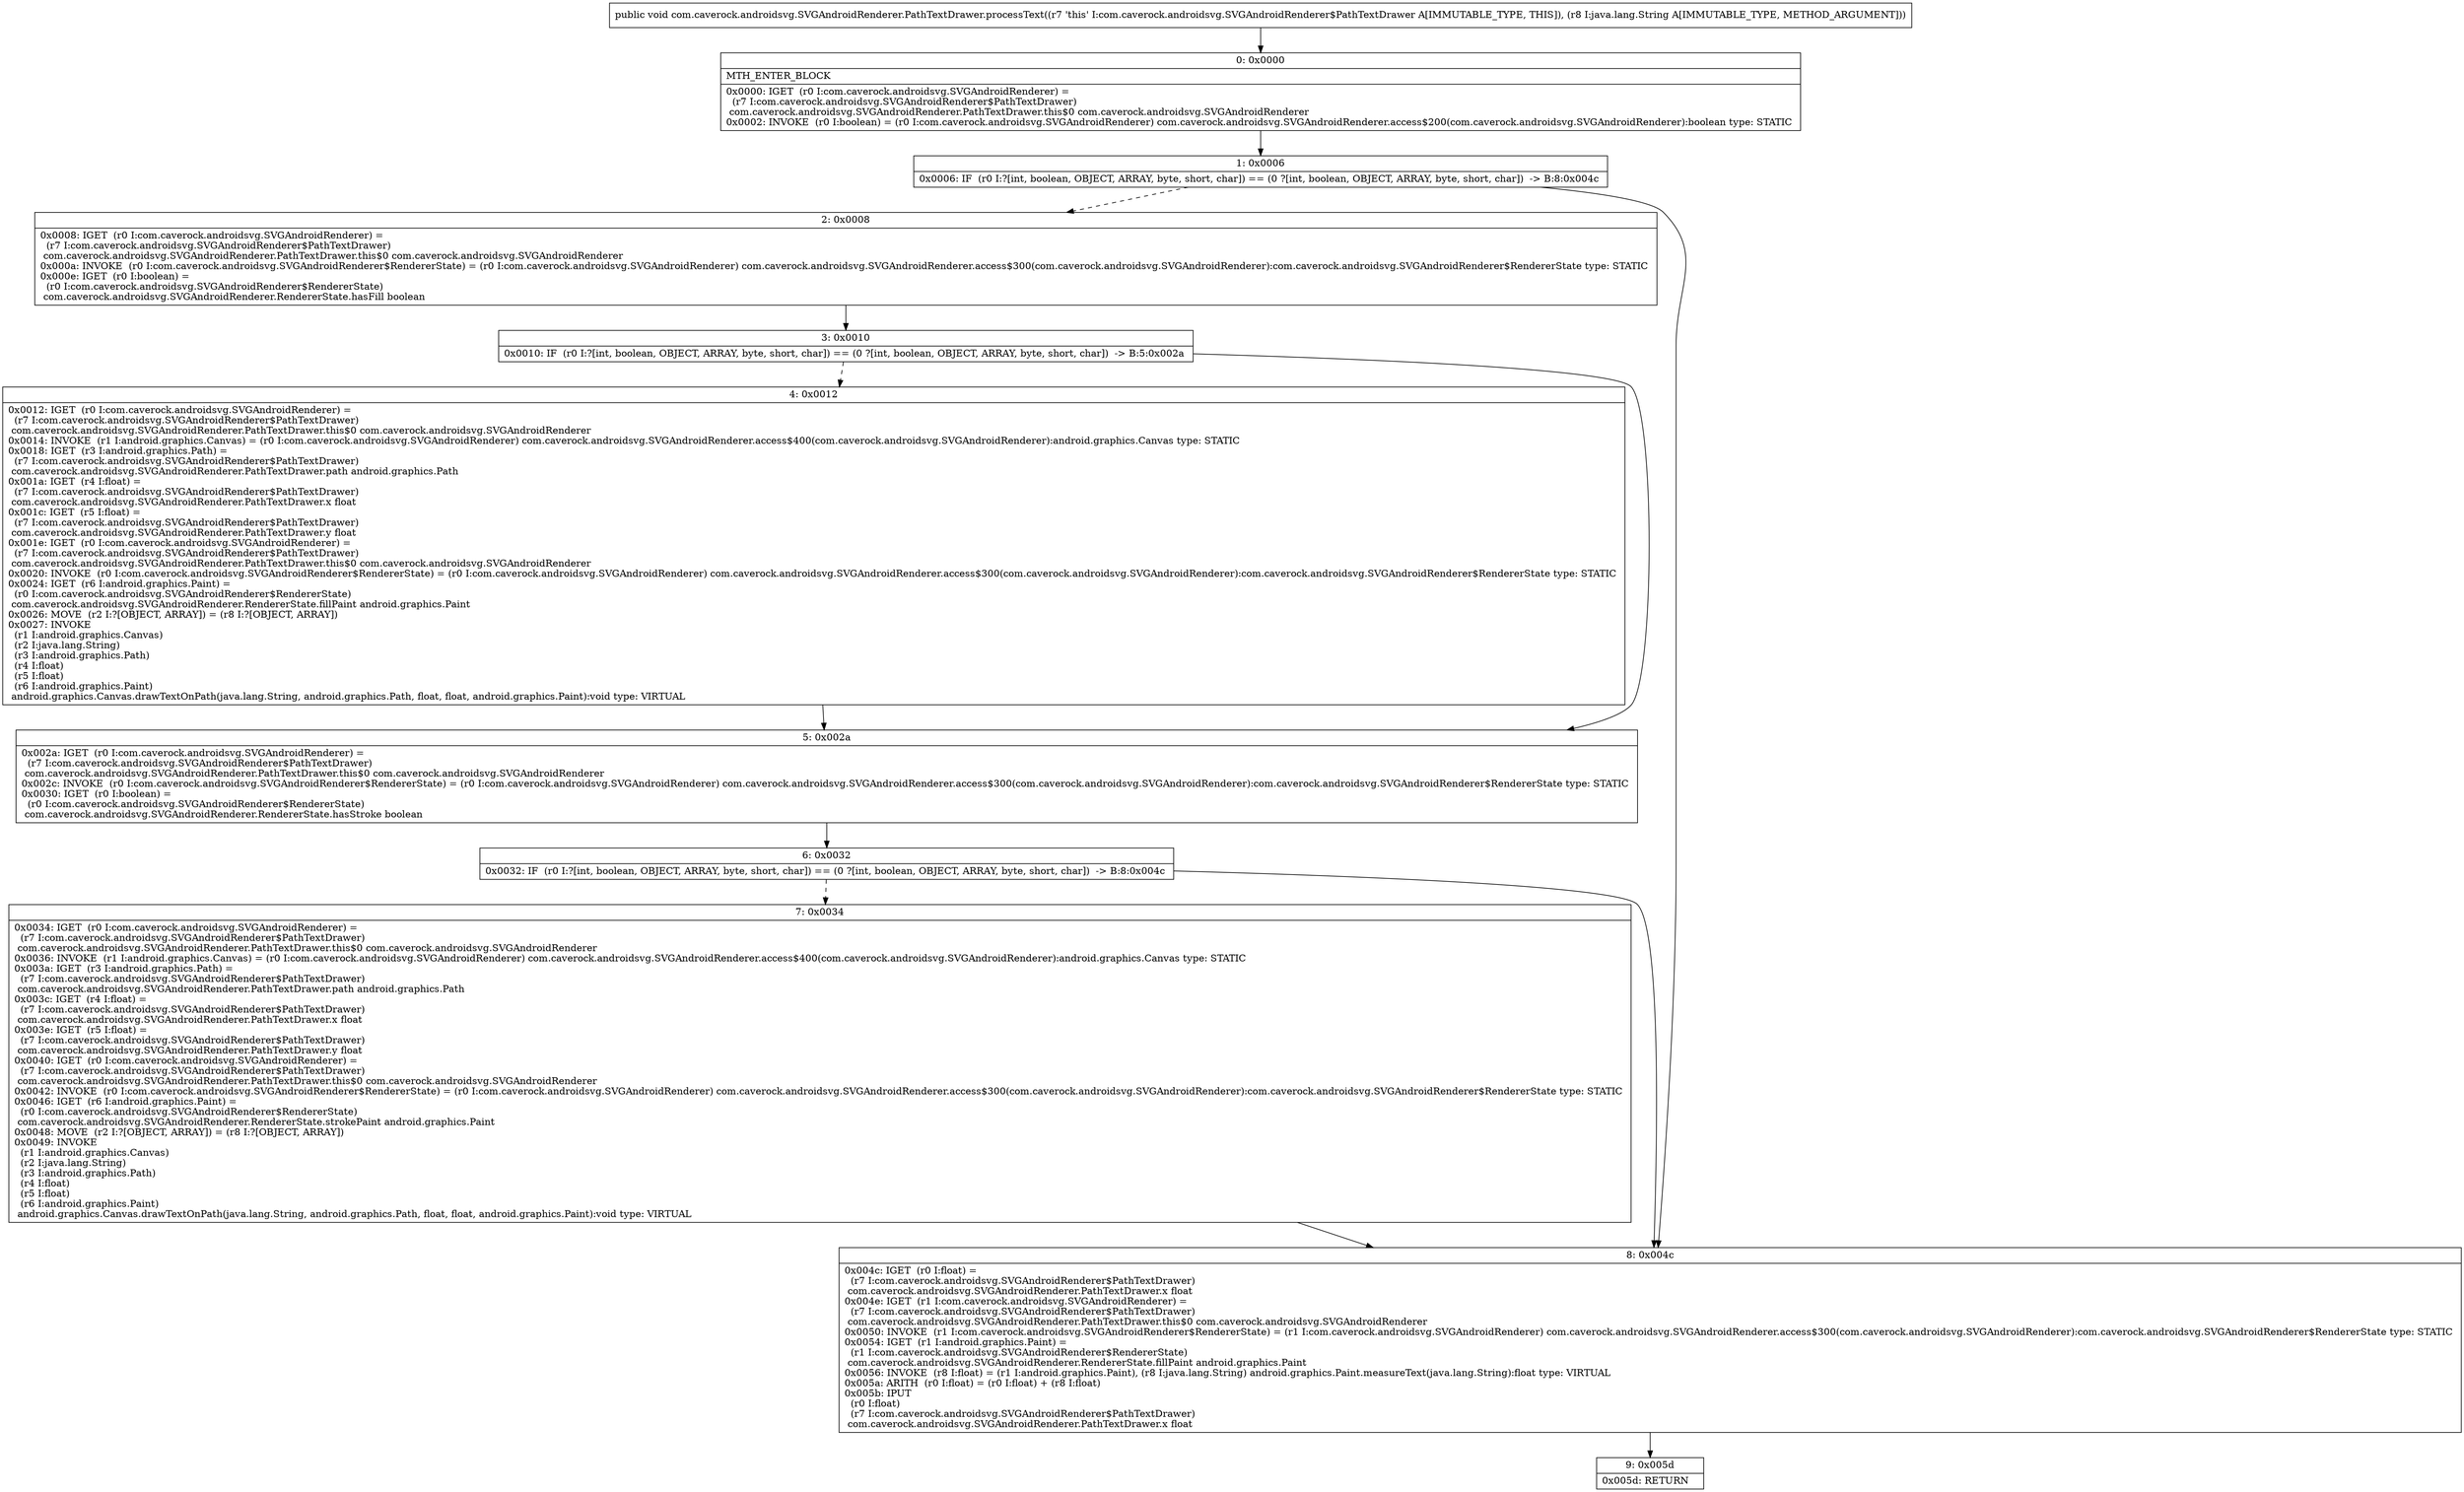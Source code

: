 digraph "CFG forcom.caverock.androidsvg.SVGAndroidRenderer.PathTextDrawer.processText(Ljava\/lang\/String;)V" {
Node_0 [shape=record,label="{0\:\ 0x0000|MTH_ENTER_BLOCK\l|0x0000: IGET  (r0 I:com.caverock.androidsvg.SVGAndroidRenderer) = \l  (r7 I:com.caverock.androidsvg.SVGAndroidRenderer$PathTextDrawer)\l com.caverock.androidsvg.SVGAndroidRenderer.PathTextDrawer.this$0 com.caverock.androidsvg.SVGAndroidRenderer \l0x0002: INVOKE  (r0 I:boolean) = (r0 I:com.caverock.androidsvg.SVGAndroidRenderer) com.caverock.androidsvg.SVGAndroidRenderer.access$200(com.caverock.androidsvg.SVGAndroidRenderer):boolean type: STATIC \l}"];
Node_1 [shape=record,label="{1\:\ 0x0006|0x0006: IF  (r0 I:?[int, boolean, OBJECT, ARRAY, byte, short, char]) == (0 ?[int, boolean, OBJECT, ARRAY, byte, short, char])  \-\> B:8:0x004c \l}"];
Node_2 [shape=record,label="{2\:\ 0x0008|0x0008: IGET  (r0 I:com.caverock.androidsvg.SVGAndroidRenderer) = \l  (r7 I:com.caverock.androidsvg.SVGAndroidRenderer$PathTextDrawer)\l com.caverock.androidsvg.SVGAndroidRenderer.PathTextDrawer.this$0 com.caverock.androidsvg.SVGAndroidRenderer \l0x000a: INVOKE  (r0 I:com.caverock.androidsvg.SVGAndroidRenderer$RendererState) = (r0 I:com.caverock.androidsvg.SVGAndroidRenderer) com.caverock.androidsvg.SVGAndroidRenderer.access$300(com.caverock.androidsvg.SVGAndroidRenderer):com.caverock.androidsvg.SVGAndroidRenderer$RendererState type: STATIC \l0x000e: IGET  (r0 I:boolean) = \l  (r0 I:com.caverock.androidsvg.SVGAndroidRenderer$RendererState)\l com.caverock.androidsvg.SVGAndroidRenderer.RendererState.hasFill boolean \l}"];
Node_3 [shape=record,label="{3\:\ 0x0010|0x0010: IF  (r0 I:?[int, boolean, OBJECT, ARRAY, byte, short, char]) == (0 ?[int, boolean, OBJECT, ARRAY, byte, short, char])  \-\> B:5:0x002a \l}"];
Node_4 [shape=record,label="{4\:\ 0x0012|0x0012: IGET  (r0 I:com.caverock.androidsvg.SVGAndroidRenderer) = \l  (r7 I:com.caverock.androidsvg.SVGAndroidRenderer$PathTextDrawer)\l com.caverock.androidsvg.SVGAndroidRenderer.PathTextDrawer.this$0 com.caverock.androidsvg.SVGAndroidRenderer \l0x0014: INVOKE  (r1 I:android.graphics.Canvas) = (r0 I:com.caverock.androidsvg.SVGAndroidRenderer) com.caverock.androidsvg.SVGAndroidRenderer.access$400(com.caverock.androidsvg.SVGAndroidRenderer):android.graphics.Canvas type: STATIC \l0x0018: IGET  (r3 I:android.graphics.Path) = \l  (r7 I:com.caverock.androidsvg.SVGAndroidRenderer$PathTextDrawer)\l com.caverock.androidsvg.SVGAndroidRenderer.PathTextDrawer.path android.graphics.Path \l0x001a: IGET  (r4 I:float) = \l  (r7 I:com.caverock.androidsvg.SVGAndroidRenderer$PathTextDrawer)\l com.caverock.androidsvg.SVGAndroidRenderer.PathTextDrawer.x float \l0x001c: IGET  (r5 I:float) = \l  (r7 I:com.caverock.androidsvg.SVGAndroidRenderer$PathTextDrawer)\l com.caverock.androidsvg.SVGAndroidRenderer.PathTextDrawer.y float \l0x001e: IGET  (r0 I:com.caverock.androidsvg.SVGAndroidRenderer) = \l  (r7 I:com.caverock.androidsvg.SVGAndroidRenderer$PathTextDrawer)\l com.caverock.androidsvg.SVGAndroidRenderer.PathTextDrawer.this$0 com.caverock.androidsvg.SVGAndroidRenderer \l0x0020: INVOKE  (r0 I:com.caverock.androidsvg.SVGAndroidRenderer$RendererState) = (r0 I:com.caverock.androidsvg.SVGAndroidRenderer) com.caverock.androidsvg.SVGAndroidRenderer.access$300(com.caverock.androidsvg.SVGAndroidRenderer):com.caverock.androidsvg.SVGAndroidRenderer$RendererState type: STATIC \l0x0024: IGET  (r6 I:android.graphics.Paint) = \l  (r0 I:com.caverock.androidsvg.SVGAndroidRenderer$RendererState)\l com.caverock.androidsvg.SVGAndroidRenderer.RendererState.fillPaint android.graphics.Paint \l0x0026: MOVE  (r2 I:?[OBJECT, ARRAY]) = (r8 I:?[OBJECT, ARRAY]) \l0x0027: INVOKE  \l  (r1 I:android.graphics.Canvas)\l  (r2 I:java.lang.String)\l  (r3 I:android.graphics.Path)\l  (r4 I:float)\l  (r5 I:float)\l  (r6 I:android.graphics.Paint)\l android.graphics.Canvas.drawTextOnPath(java.lang.String, android.graphics.Path, float, float, android.graphics.Paint):void type: VIRTUAL \l}"];
Node_5 [shape=record,label="{5\:\ 0x002a|0x002a: IGET  (r0 I:com.caverock.androidsvg.SVGAndroidRenderer) = \l  (r7 I:com.caverock.androidsvg.SVGAndroidRenderer$PathTextDrawer)\l com.caverock.androidsvg.SVGAndroidRenderer.PathTextDrawer.this$0 com.caverock.androidsvg.SVGAndroidRenderer \l0x002c: INVOKE  (r0 I:com.caverock.androidsvg.SVGAndroidRenderer$RendererState) = (r0 I:com.caverock.androidsvg.SVGAndroidRenderer) com.caverock.androidsvg.SVGAndroidRenderer.access$300(com.caverock.androidsvg.SVGAndroidRenderer):com.caverock.androidsvg.SVGAndroidRenderer$RendererState type: STATIC \l0x0030: IGET  (r0 I:boolean) = \l  (r0 I:com.caverock.androidsvg.SVGAndroidRenderer$RendererState)\l com.caverock.androidsvg.SVGAndroidRenderer.RendererState.hasStroke boolean \l}"];
Node_6 [shape=record,label="{6\:\ 0x0032|0x0032: IF  (r0 I:?[int, boolean, OBJECT, ARRAY, byte, short, char]) == (0 ?[int, boolean, OBJECT, ARRAY, byte, short, char])  \-\> B:8:0x004c \l}"];
Node_7 [shape=record,label="{7\:\ 0x0034|0x0034: IGET  (r0 I:com.caverock.androidsvg.SVGAndroidRenderer) = \l  (r7 I:com.caverock.androidsvg.SVGAndroidRenderer$PathTextDrawer)\l com.caverock.androidsvg.SVGAndroidRenderer.PathTextDrawer.this$0 com.caverock.androidsvg.SVGAndroidRenderer \l0x0036: INVOKE  (r1 I:android.graphics.Canvas) = (r0 I:com.caverock.androidsvg.SVGAndroidRenderer) com.caverock.androidsvg.SVGAndroidRenderer.access$400(com.caverock.androidsvg.SVGAndroidRenderer):android.graphics.Canvas type: STATIC \l0x003a: IGET  (r3 I:android.graphics.Path) = \l  (r7 I:com.caverock.androidsvg.SVGAndroidRenderer$PathTextDrawer)\l com.caverock.androidsvg.SVGAndroidRenderer.PathTextDrawer.path android.graphics.Path \l0x003c: IGET  (r4 I:float) = \l  (r7 I:com.caverock.androidsvg.SVGAndroidRenderer$PathTextDrawer)\l com.caverock.androidsvg.SVGAndroidRenderer.PathTextDrawer.x float \l0x003e: IGET  (r5 I:float) = \l  (r7 I:com.caverock.androidsvg.SVGAndroidRenderer$PathTextDrawer)\l com.caverock.androidsvg.SVGAndroidRenderer.PathTextDrawer.y float \l0x0040: IGET  (r0 I:com.caverock.androidsvg.SVGAndroidRenderer) = \l  (r7 I:com.caverock.androidsvg.SVGAndroidRenderer$PathTextDrawer)\l com.caverock.androidsvg.SVGAndroidRenderer.PathTextDrawer.this$0 com.caverock.androidsvg.SVGAndroidRenderer \l0x0042: INVOKE  (r0 I:com.caverock.androidsvg.SVGAndroidRenderer$RendererState) = (r0 I:com.caverock.androidsvg.SVGAndroidRenderer) com.caverock.androidsvg.SVGAndroidRenderer.access$300(com.caverock.androidsvg.SVGAndroidRenderer):com.caverock.androidsvg.SVGAndroidRenderer$RendererState type: STATIC \l0x0046: IGET  (r6 I:android.graphics.Paint) = \l  (r0 I:com.caverock.androidsvg.SVGAndroidRenderer$RendererState)\l com.caverock.androidsvg.SVGAndroidRenderer.RendererState.strokePaint android.graphics.Paint \l0x0048: MOVE  (r2 I:?[OBJECT, ARRAY]) = (r8 I:?[OBJECT, ARRAY]) \l0x0049: INVOKE  \l  (r1 I:android.graphics.Canvas)\l  (r2 I:java.lang.String)\l  (r3 I:android.graphics.Path)\l  (r4 I:float)\l  (r5 I:float)\l  (r6 I:android.graphics.Paint)\l android.graphics.Canvas.drawTextOnPath(java.lang.String, android.graphics.Path, float, float, android.graphics.Paint):void type: VIRTUAL \l}"];
Node_8 [shape=record,label="{8\:\ 0x004c|0x004c: IGET  (r0 I:float) = \l  (r7 I:com.caverock.androidsvg.SVGAndroidRenderer$PathTextDrawer)\l com.caverock.androidsvg.SVGAndroidRenderer.PathTextDrawer.x float \l0x004e: IGET  (r1 I:com.caverock.androidsvg.SVGAndroidRenderer) = \l  (r7 I:com.caverock.androidsvg.SVGAndroidRenderer$PathTextDrawer)\l com.caverock.androidsvg.SVGAndroidRenderer.PathTextDrawer.this$0 com.caverock.androidsvg.SVGAndroidRenderer \l0x0050: INVOKE  (r1 I:com.caverock.androidsvg.SVGAndroidRenderer$RendererState) = (r1 I:com.caverock.androidsvg.SVGAndroidRenderer) com.caverock.androidsvg.SVGAndroidRenderer.access$300(com.caverock.androidsvg.SVGAndroidRenderer):com.caverock.androidsvg.SVGAndroidRenderer$RendererState type: STATIC \l0x0054: IGET  (r1 I:android.graphics.Paint) = \l  (r1 I:com.caverock.androidsvg.SVGAndroidRenderer$RendererState)\l com.caverock.androidsvg.SVGAndroidRenderer.RendererState.fillPaint android.graphics.Paint \l0x0056: INVOKE  (r8 I:float) = (r1 I:android.graphics.Paint), (r8 I:java.lang.String) android.graphics.Paint.measureText(java.lang.String):float type: VIRTUAL \l0x005a: ARITH  (r0 I:float) = (r0 I:float) + (r8 I:float) \l0x005b: IPUT  \l  (r0 I:float)\l  (r7 I:com.caverock.androidsvg.SVGAndroidRenderer$PathTextDrawer)\l com.caverock.androidsvg.SVGAndroidRenderer.PathTextDrawer.x float \l}"];
Node_9 [shape=record,label="{9\:\ 0x005d|0x005d: RETURN   \l}"];
MethodNode[shape=record,label="{public void com.caverock.androidsvg.SVGAndroidRenderer.PathTextDrawer.processText((r7 'this' I:com.caverock.androidsvg.SVGAndroidRenderer$PathTextDrawer A[IMMUTABLE_TYPE, THIS]), (r8 I:java.lang.String A[IMMUTABLE_TYPE, METHOD_ARGUMENT])) }"];
MethodNode -> Node_0;
Node_0 -> Node_1;
Node_1 -> Node_2[style=dashed];
Node_1 -> Node_8;
Node_2 -> Node_3;
Node_3 -> Node_4[style=dashed];
Node_3 -> Node_5;
Node_4 -> Node_5;
Node_5 -> Node_6;
Node_6 -> Node_7[style=dashed];
Node_6 -> Node_8;
Node_7 -> Node_8;
Node_8 -> Node_9;
}

